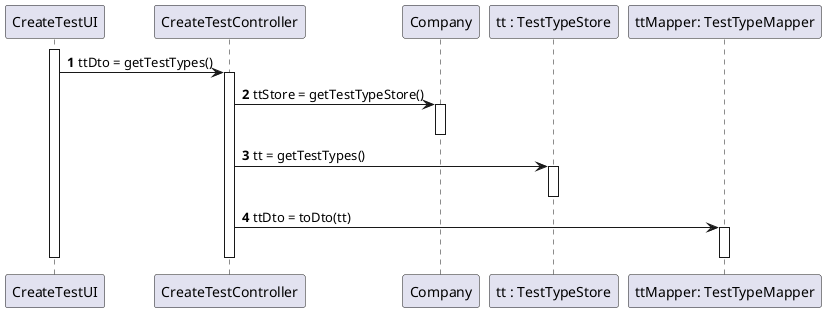 @startuml
autonumber
'hide footbox


participant "CreateTestUI" as UI
participant "CreateTestController" as CCC
participant "Company" as COMP
participant "tt : TestTypeStore" as TTS
participant "ttMapper: TestTypeMapper" as TTMAP




activate UI
UI -> CCC : ttDto = getTestTypes()
activate CCC
CCC -> COMP : ttStore = getTestTypeStore()
activate COMP
deactivate COMP
CCC -> TTS : tt = getTestTypes()
activate TTS
deactivate TTS
CCC -> TTMAP : ttDto = toDto(tt)
activate TTMAP
deactivate TTMAP
deactivate CCC
deactivate UI


@enduml